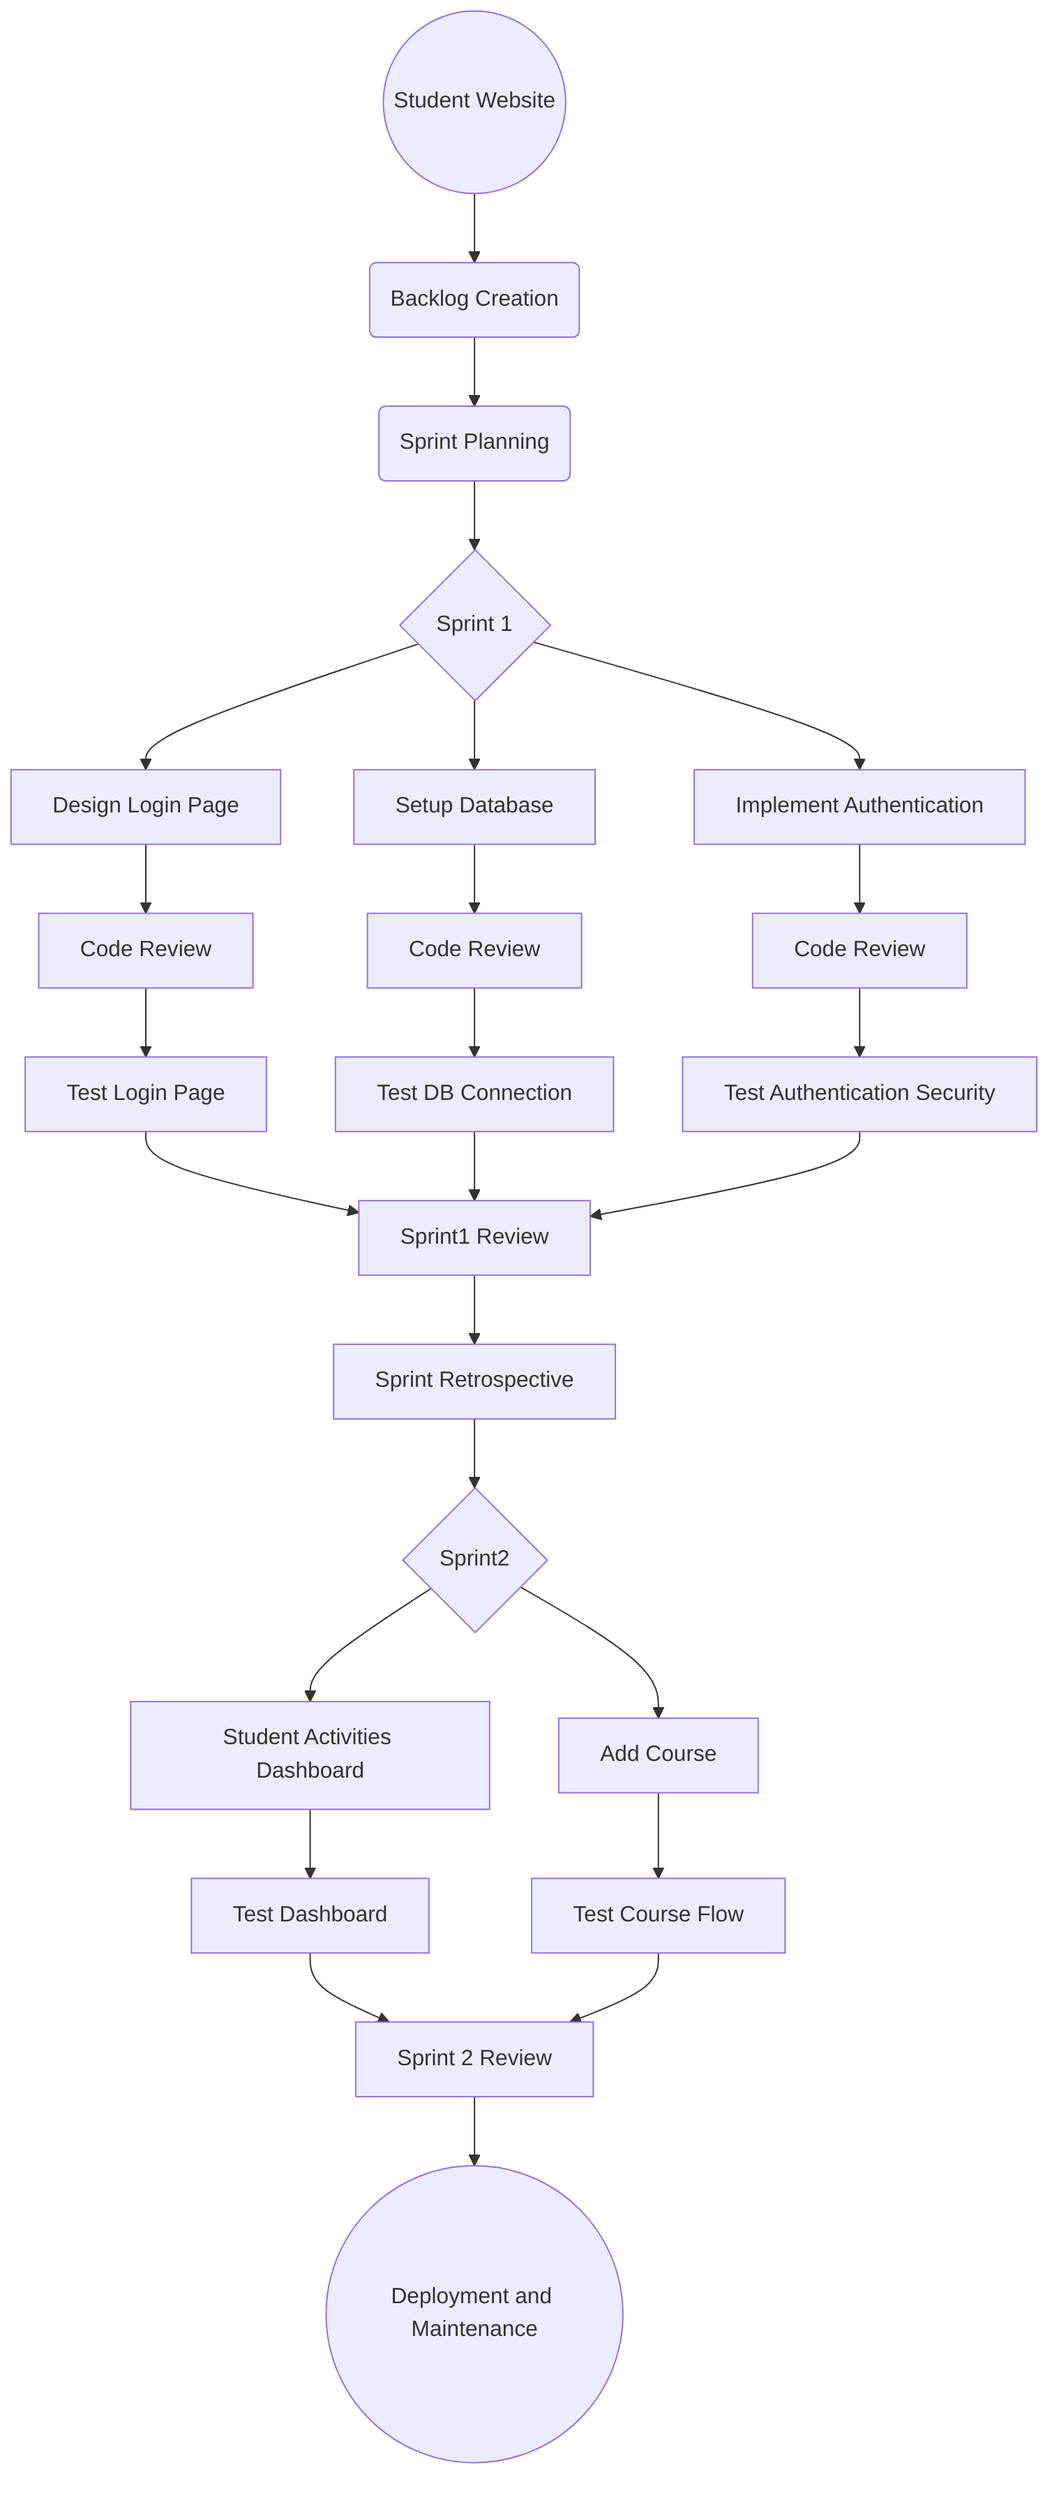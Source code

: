 graph TD
A((Student Website)) --> B(Backlog Creation)
B --> C(Sprint Planning)
C -->D{Sprint 1}
D --> D1[Design Login Page]
D --> D2[Setup Database]
D --> D3[Implement Authentication]
D1-->E1[Code Review]
D2-->E2[Code Review]
D3-->E3[Code Review]
E1-->F1[Test Login Page]
E2-->F2[Test DB Connection]
E3-->F3[Test Authentication Security]
F1-->G1[Sprint1 Review]
F2-->G1
F3-->G1
G1-->H1[Sprint Retrospective]
H1-->I{Sprint2}
I-->I1[Student Activities Dashboard]
I-->I2[Add Course]
I1-->J1[Test Dashboard]
I2-->J2[Test Course Flow]
J1-->K1[Sprint 2 Review]
J2-->K1
K1-->L((Deployment and Maintenance))
